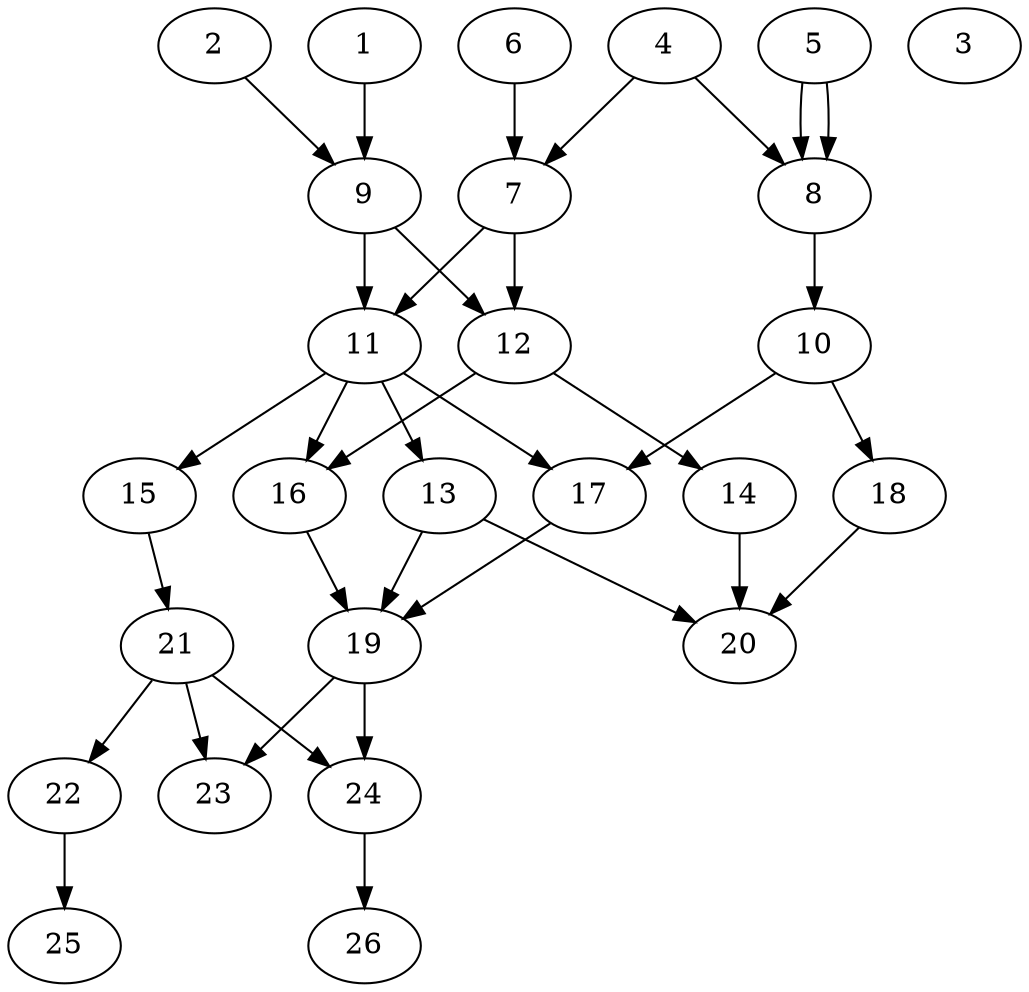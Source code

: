 // DAG (tier=2-normal, mode=compute, n=26, ccr=0.353, fat=0.501, density=0.577, regular=0.590, jump=0.136, mindata=524288, maxdata=8388608)
// DAG automatically generated by daggen at Sun Aug 24 16:33:33 2025
// /home/ermia/Project/Environments/daggen/bin/daggen --dot --ccr 0.353 --fat 0.501 --regular 0.590 --density 0.577 --jump 0.136 --mindata 524288 --maxdata 8388608 -n 26 
digraph G {
  1 [size="91216398540618072064", alpha="0.06", expect_size="45608199270309036032"]
  1 -> 9 [size ="162108306096128"]
  2 [size="155907116581974441984", alpha="0.16", expect_size="77953558290987220992"]
  2 -> 9 [size ="231739792293888"]
  3 [size="46036680704000000000", alpha="0.19", expect_size="23018340352000000000"]
  4 [size="74619333310212640", alpha="0.00", expect_size="37309666655106320"]
  4 -> 7 [size ="55147514298368"]
  4 -> 8 [size ="55147514298368"]
  5 [size="34258314622539928", alpha="0.13", expect_size="17129157311269964"]
  5 -> 8 [size ="15310895710208"]
  5 -> 8 [size ="15310895710208"]
  6 [size="6718597956162261", alpha="0.14", expect_size="3359298978081130"]
  6 -> 7 [size ="152733810163712"]
  7 [size="117858876036929814528", alpha="0.08", expect_size="58929438018464907264"]
  7 -> 11 [size ="192308368637952"]
  7 -> 12 [size ="192308368637952"]
  8 [size="32610965124022272000", alpha="0.17", expect_size="16305482562011136000"]
  8 -> 10 [size ="81658065715200"]
  9 [size="736440675663693", alpha="0.17", expect_size="368220337831846"]
  9 -> 11 [size ="38993068556288"]
  9 -> 12 [size ="38993068556288"]
  10 [size="13803454123544278", alpha="0.10", expect_size="6901727061772139"]
  10 -> 17 [size ="16890973913088"]
  10 -> 18 [size ="16890973913088"]
  11 [size="137137754562357100544", alpha="0.17", expect_size="68568877281178550272"]
  11 -> 13 [size ="212745970515968"]
  11 -> 15 [size ="212745970515968"]
  11 -> 16 [size ="212745970515968"]
  11 -> 17 [size ="212745970515968"]
  12 [size="26929970460347832", alpha="0.04", expect_size="13464985230173916"]
  12 -> 14 [size ="13212267315200"]
  12 -> 16 [size ="13212267315200"]
  13 [size="137956322372027940864", alpha="0.02", expect_size="68978161186013970432"]
  13 -> 19 [size ="213591709974528"]
  13 -> 20 [size ="213591709974528"]
  14 [size="223636501678424320", alpha="0.18", expect_size="111818250839212160"]
  14 -> 20 [size ="92741304320000"]
  15 [size="545848099248415965184", alpha="0.06", expect_size="272924049624207982592"]
  15 -> 21 [size ="534323803455488"]
  16 [size="240060282373809376", alpha="0.18", expect_size="120030141186904688"]
  16 -> 19 [size ="296079954280448"]
  17 [size="2410685274124468", alpha="0.10", expect_size="1205342637062234"]
  17 -> 19 [size ="95494873284608"]
  18 [size="98957825059755917312", alpha="0.02", expect_size="49478912529877958656"]
  18 -> 20 [size ="171155193331712"]
  19 [size="207880293735561", alpha="0.03", expect_size="103940146867780"]
  19 -> 23 [size ="6305624358912"]
  19 -> 24 [size ="6305624358912"]
  20 [size="1903251038457322", alpha="0.16", expect_size="951625519228661"]
  21 [size="3671078847968848", alpha="0.18", expect_size="1835539423984424"]
  21 -> 22 [size ="187280916480000"]
  21 -> 23 [size ="187280916480000"]
  21 -> 24 [size ="187280916480000"]
  22 [size="13056230000456144", alpha="0.01", expect_size="6528115000228072"]
  22 -> 25 [size ="7507099516928"]
  23 [size="34910778010062060", alpha="0.19", expect_size="17455389005031030"]
  24 [size="124163273404173696", alpha="0.14", expect_size="62081636702086848"]
  24 -> 26 [size ="79991618404352"]
  25 [size="324244968456476164096", alpha="0.07", expect_size="162122484228238082048"]
  26 [size="158052597469544448", alpha="0.01", expect_size="79026298734772224"]
}